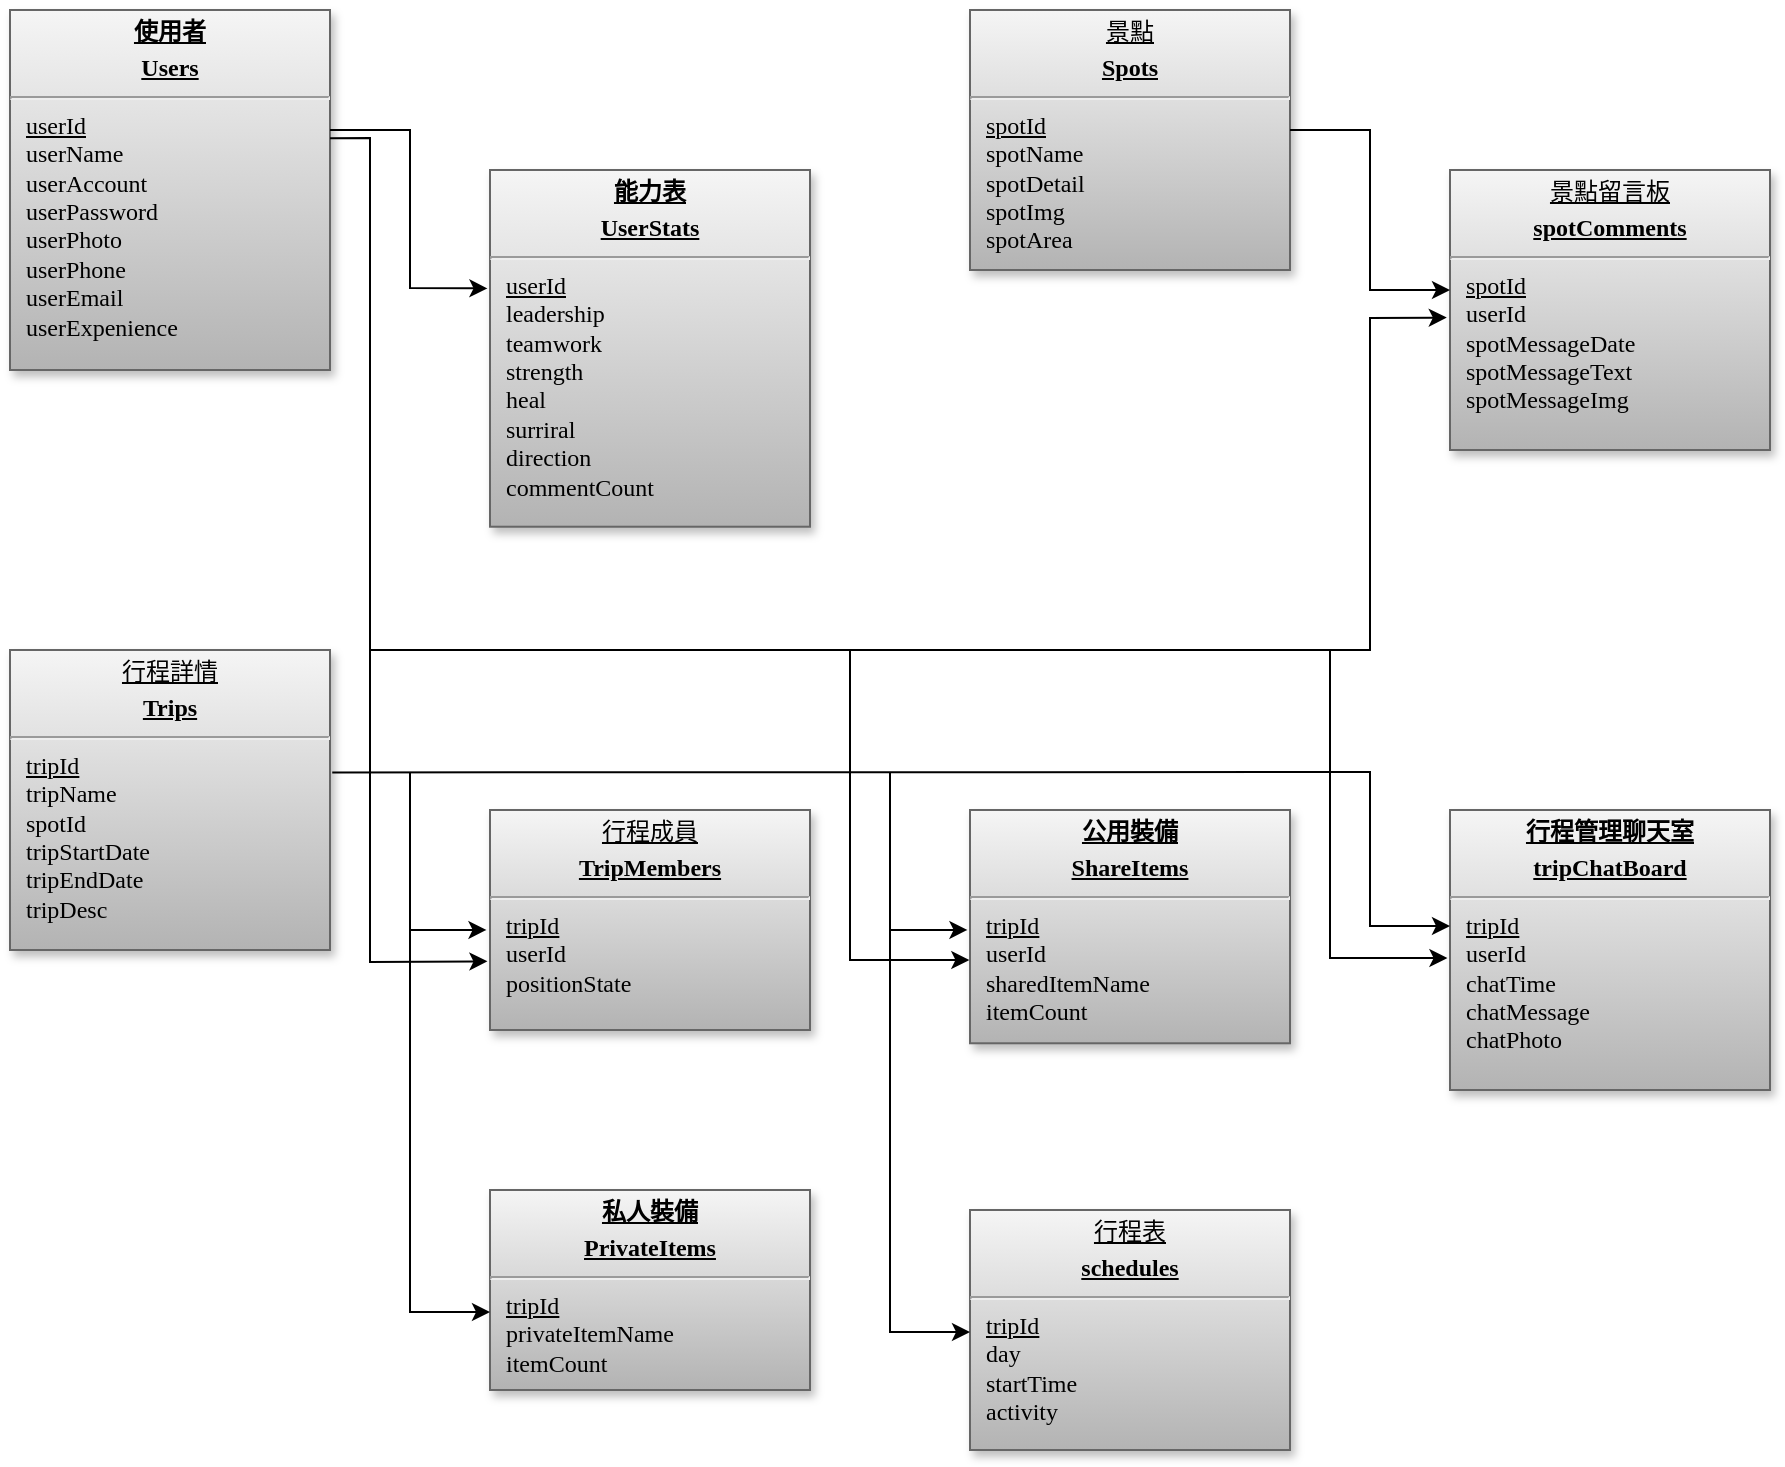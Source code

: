 <mxfile>
    <diagram name="Page-1" id="efa7a0a1-bf9b-a30e-e6df-94a7791c09e9">
        <mxGraphModel dx="1886" dy="885" grid="1" gridSize="10" guides="1" tooltips="1" connect="1" arrows="1" fold="1" page="1" pageScale="1" pageWidth="826" pageHeight="1169" background="none" math="0" shadow="0">
            <root>
                <mxCell id="0"/>
                <mxCell id="1" parent="0"/>
                <mxCell id="25" value="&lt;p style=&quot;text-align: center ; margin: 4px 0px 0px ; text-decoration: underline&quot;&gt;&lt;b&gt;使用者&lt;/b&gt;&lt;/p&gt;&lt;p style=&quot;text-align: center ; margin: 4px 0px 0px ; text-decoration: underline&quot;&gt;&lt;strong&gt;Users&lt;/strong&gt;&lt;/p&gt;&lt;hr&gt;&lt;p style=&quot;margin: 0px 0px 0px 8px&quot;&gt;&lt;u&gt;userId&lt;/u&gt;&lt;/p&gt;&lt;p style=&quot;margin: 0px 0px 0px 8px&quot;&gt;userName&lt;/p&gt;&lt;p style=&quot;margin: 0px 0px 0px 8px&quot;&gt;userAccount&lt;br&gt;&lt;/p&gt;&lt;p style=&quot;margin: 0px 0px 0px 8px&quot;&gt;userPassword&lt;/p&gt;&lt;p style=&quot;margin: 0px 0px 0px 8px&quot;&gt;userPhoto&lt;/p&gt;&lt;p style=&quot;margin: 0px 0px 0px 8px&quot;&gt;userPhone&lt;br&gt;&lt;/p&gt;&lt;p style=&quot;margin: 0px 0px 0px 8px&quot;&gt;userEmail&lt;/p&gt;&lt;p style=&quot;margin: 0px 0px 0px 8px&quot;&gt;&lt;span&gt;userExpenience&lt;/span&gt;&lt;br&gt;&lt;/p&gt;&lt;p style=&quot;margin: 0px 0px 0px 8px&quot;&gt;&lt;br&gt;&lt;/p&gt;" style="verticalAlign=top;align=left;overflow=fill;fontSize=12;fontFamily=Times New Roman;html=1;strokeColor=#666666;shadow=1;fillColor=#f5f5f5;gradientColor=#b3b3b3;fontColor=#000000;" parent="1" vertex="1">
                    <mxGeometry x="-760" y="40" width="160" height="180" as="geometry"/>
                </mxCell>
                <mxCell id="5XHWenP0DDk_uuIquULA-114" value="&lt;p style=&quot;text-align: center ; margin: 4px 0px 0px ; text-decoration: underline&quot;&gt;&lt;b&gt;能力表&lt;/b&gt;&lt;/p&gt;&lt;p style=&quot;text-align: center ; margin: 4px 0px 0px ; text-decoration: underline&quot;&gt;&lt;strong&gt;UserStats&lt;/strong&gt;&lt;/p&gt;&lt;hr&gt;&lt;p style=&quot;margin: 0px ; margin-left: 8px&quot;&gt;&lt;u&gt;userId&lt;/u&gt;&lt;/p&gt;&lt;p style=&quot;margin: 0px ; margin-left: 8px&quot;&gt;leadership&lt;/p&gt;&lt;p style=&quot;margin: 0px ; margin-left: 8px&quot;&gt;teamwork&lt;/p&gt;&lt;p style=&quot;margin: 0px ; margin-left: 8px&quot;&gt;strength&lt;/p&gt;&lt;p style=&quot;margin: 0px ; margin-left: 8px&quot;&gt;heal&lt;/p&gt;&lt;p style=&quot;margin: 0px ; margin-left: 8px&quot;&gt;surriral&lt;/p&gt;&lt;p style=&quot;margin: 0px ; margin-left: 8px&quot;&gt;direction&lt;/p&gt;&lt;p style=&quot;margin: 0px ; margin-left: 8px&quot;&gt;commentCount&lt;/p&gt;" style="verticalAlign=top;align=left;overflow=fill;fontSize=12;fontFamily=Times New Roman;html=1;strokeColor=#666666;shadow=1;fillColor=#f5f5f5;gradientColor=#b3b3b3;fontColor=#000000;" parent="1" vertex="1">
                    <mxGeometry x="-520" y="120" width="160" height="178.36" as="geometry"/>
                </mxCell>
                <mxCell id="5XHWenP0DDk_uuIquULA-118" value="&lt;p style=&quot;text-align: center ; margin: 4px 0px 0px ; text-decoration: underline&quot;&gt;&lt;b&gt;行程管理聊天室&lt;/b&gt;&lt;/p&gt;&lt;p style=&quot;text-align: center ; margin: 4px 0px 0px&quot;&gt;&lt;b&gt;&lt;u&gt;tripChatBoard&lt;/u&gt;&lt;/b&gt;&lt;br&gt;&lt;/p&gt;&lt;hr&gt;&lt;p style=&quot;margin: 0px ; margin-left: 8px&quot;&gt;&lt;u&gt;tripId&lt;/u&gt;&lt;/p&gt;&lt;p style=&quot;margin: 0px ; margin-left: 8px&quot;&gt;userId&lt;/p&gt;&lt;p style=&quot;margin: 0px ; margin-left: 8px&quot;&gt;chatTime&lt;/p&gt;&lt;p style=&quot;margin: 0px ; margin-left: 8px&quot;&gt;chatMessage&lt;/p&gt;&lt;p style=&quot;margin: 0px ; margin-left: 8px&quot;&gt;chatPhoto&lt;/p&gt;" style="verticalAlign=top;align=left;overflow=fill;fontSize=12;fontFamily=Times New Roman;html=1;strokeColor=#666666;shadow=1;fillColor=#f5f5f5;gradientColor=#b3b3b3;fontColor=#000000;" parent="1" vertex="1">
                    <mxGeometry x="-40" y="440" width="160" height="140" as="geometry"/>
                </mxCell>
                <mxCell id="26" value="&lt;p style=&quot;text-align: center ; margin: 4px 0px 0px ; text-decoration: underline&quot;&gt;&lt;b&gt;私人裝備&lt;/b&gt;&lt;/p&gt;&lt;p style=&quot;text-align: center ; margin: 4px 0px 0px ; text-decoration: underline&quot;&gt;&lt;strong&gt;PrivateItems&lt;/strong&gt;&lt;/p&gt;&lt;hr&gt;&lt;p style=&quot;margin: 0px ; margin-left: 8px&quot;&gt;&lt;u&gt;tripId&lt;/u&gt;&lt;/p&gt;&lt;p style=&quot;margin: 0px ; margin-left: 8px&quot;&gt;privateItemName&lt;/p&gt;&lt;p style=&quot;margin: 0px ; margin-left: 8px&quot;&gt;itemCount&lt;br&gt;&lt;/p&gt;&lt;p style=&quot;margin: 0px ; margin-left: 8px&quot;&gt;&lt;br&gt;&lt;/p&gt;" style="verticalAlign=top;align=left;overflow=fill;fontSize=12;fontFamily=Times New Roman;html=1;strokeColor=#666666;shadow=1;fillColor=#f5f5f5;gradientColor=#b3b3b3;fontColor=#000000;" parent="1" vertex="1">
                    <mxGeometry x="-520" y="630" width="160" height="100" as="geometry"/>
                </mxCell>
                <mxCell id="27" value="&lt;p style=&quot;text-align: center ; margin: 4px 0px 0px ; text-decoration: underline&quot;&gt;&lt;b&gt;公用裝備&lt;/b&gt;&lt;/p&gt;&lt;p style=&quot;text-align: center ; margin: 4px 0px 0px ; text-decoration: underline&quot;&gt;&lt;strong&gt;ShareItems&lt;/strong&gt;&lt;/p&gt;&lt;hr&gt;&lt;p style=&quot;margin: 0px ; margin-left: 8px&quot;&gt;&lt;u&gt;tripId&lt;/u&gt;&lt;/p&gt;&lt;p style=&quot;margin: 0px ; margin-left: 8px&quot;&gt;userId&lt;u&gt;&lt;br&gt;&lt;/u&gt;&lt;/p&gt;&lt;p style=&quot;margin: 0px ; margin-left: 8px&quot;&gt;sharedItemName&lt;/p&gt;&lt;p style=&quot;margin: 0px ; margin-left: 8px&quot;&gt;itemCount&lt;/p&gt;&lt;p style=&quot;margin: 0px ; margin-left: 8px&quot;&gt;&lt;br&gt;&lt;/p&gt;" style="verticalAlign=top;align=left;overflow=fill;fontSize=12;fontFamily=Times New Roman;html=1;strokeColor=#666666;shadow=1;fillColor=#f5f5f5;gradientColor=#b3b3b3;fontColor=#000000;" parent="1" vertex="1">
                    <mxGeometry x="-280" y="440" width="160" height="116.64" as="geometry"/>
                </mxCell>
                <mxCell id="28" value="&lt;p style=&quot;text-align: center ; margin: 4px 0px 0px ; text-decoration: underline&quot;&gt;景點&lt;/p&gt;&lt;p style=&quot;text-align: center ; margin: 4px 0px 0px ; text-decoration: underline&quot;&gt;&lt;strong&gt;Spots&lt;/strong&gt;&lt;/p&gt;&lt;hr&gt;&lt;p style=&quot;margin: 0px ; margin-left: 8px&quot;&gt;&lt;u&gt;spotId&lt;/u&gt;&lt;/p&gt;&lt;p style=&quot;margin: 0px ; margin-left: 8px&quot;&gt;spotName&lt;/p&gt;&lt;p style=&quot;margin: 0px ; margin-left: 8px&quot;&gt;spotDetail&lt;/p&gt;&lt;p style=&quot;margin: 0px ; margin-left: 8px&quot;&gt;spotImg&lt;/p&gt;&lt;p style=&quot;margin: 0px ; margin-left: 8px&quot;&gt;spotArea&lt;/p&gt;" style="verticalAlign=top;align=left;overflow=fill;fontSize=12;fontFamily=Times New Roman;html=1;strokeColor=#666666;shadow=1;fillColor=#f5f5f5;gradientColor=#b3b3b3;fontColor=#000000;" parent="1" vertex="1">
                    <mxGeometry x="-280" y="40" width="160" height="130" as="geometry"/>
                </mxCell>
                <mxCell id="29" value="&lt;p style=&quot;text-align: center ; margin: 4px 0px 0px ; text-decoration: underline&quot;&gt;景點留言板&lt;/p&gt;&lt;p style=&quot;text-align: center ; margin: 4px 0px 0px&quot;&gt;&lt;b&gt;&lt;u&gt;spotComments&lt;/u&gt;&lt;/b&gt;&lt;br&gt;&lt;/p&gt;&lt;hr&gt;&lt;p style=&quot;margin: 0px ; margin-left: 8px&quot;&gt;&lt;u&gt;spotId&lt;/u&gt;&lt;/p&gt;&lt;p style=&quot;margin: 0px ; margin-left: 8px&quot;&gt;userId&lt;/p&gt;&lt;p style=&quot;margin: 0px ; margin-left: 8px&quot;&gt;spotMessageDate&lt;/p&gt;&lt;p style=&quot;margin: 0px ; margin-left: 8px&quot;&gt;spotMessageText&lt;/p&gt;&lt;p style=&quot;margin: 0px ; margin-left: 8px&quot;&gt;spotMessageImg&lt;/p&gt;" style="verticalAlign=top;align=left;overflow=fill;fontSize=12;fontFamily=Times New Roman;html=1;strokeColor=#666666;shadow=1;fillColor=#f5f5f5;gradientColor=#b3b3b3;fontColor=#000000;" parent="1" vertex="1">
                    <mxGeometry x="-40" y="120" width="160" height="140" as="geometry"/>
                </mxCell>
                <mxCell id="30" value="&lt;p style=&quot;text-align: center ; margin: 4px 0px 0px ; text-decoration: underline&quot;&gt;行程詳情&lt;/p&gt;&lt;p style=&quot;text-align: center ; margin: 4px 0px 0px ; text-decoration: underline&quot;&gt;&lt;b&gt;Trips&lt;/b&gt;&lt;/p&gt;&lt;hr&gt;&lt;p style=&quot;margin: 0px ; margin-left: 8px&quot;&gt;&lt;u&gt;tripId&lt;/u&gt;&lt;/p&gt;&lt;p style=&quot;margin: 0px ; margin-left: 8px&quot;&gt;tripName&lt;/p&gt;&lt;p style=&quot;margin: 0px ; margin-left: 8px&quot;&gt;spotId&lt;/p&gt;&lt;p style=&quot;margin: 0px ; margin-left: 8px&quot;&gt;tripStartDate&lt;/p&gt;&lt;p style=&quot;margin: 0px ; margin-left: 8px&quot;&gt;tripEndDate&lt;/p&gt;&lt;p style=&quot;margin: 0px ; margin-left: 8px&quot;&gt;tripDesc&lt;/p&gt;" style="verticalAlign=top;align=left;overflow=fill;fontSize=12;fontFamily=Times New Roman;html=1;strokeColor=#666666;shadow=1;fillColor=#f5f5f5;gradientColor=#b3b3b3;fontColor=#000000;" parent="1" vertex="1">
                    <mxGeometry x="-760" y="360" width="160" height="150" as="geometry"/>
                </mxCell>
                <mxCell id="31" value="&lt;p style=&quot;text-align: center ; margin: 4px 0px 0px ; text-decoration: underline&quot;&gt;行程表&lt;/p&gt;&lt;p style=&quot;text-align: center ; margin: 4px 0px 0px ; text-decoration: underline&quot;&gt;&lt;b&gt;schedules&lt;/b&gt;&lt;/p&gt;&lt;hr&gt;&lt;p style=&quot;margin: 0px ; margin-left: 8px&quot;&gt;&lt;u&gt;tripId&lt;/u&gt;&lt;/p&gt;&lt;p style=&quot;margin: 0px ; margin-left: 8px&quot;&gt;day&lt;/p&gt;&lt;p style=&quot;margin: 0px ; margin-left: 8px&quot;&gt;startTime&lt;/p&gt;&lt;p style=&quot;margin: 0px ; margin-left: 8px&quot;&gt;activity&lt;/p&gt;" style="verticalAlign=top;align=left;overflow=fill;fontSize=12;fontFamily=Times New Roman;html=1;strokeColor=#666666;shadow=1;fillColor=#f5f5f5;gradientColor=#b3b3b3;fontColor=#000000;" parent="1" vertex="1">
                    <mxGeometry x="-280" y="640" width="160" height="120" as="geometry"/>
                </mxCell>
                <mxCell id="32" value="&lt;p style=&quot;text-align: center ; margin: 4px 0px 0px ; text-decoration: underline&quot;&gt;行程成員&lt;/p&gt;&lt;p style=&quot;text-align: center ; margin: 4px 0px 0px ; text-decoration: underline&quot;&gt;&lt;b&gt;TripMembers&lt;/b&gt;&lt;/p&gt;&lt;hr&gt;&lt;p style=&quot;margin: 0px ; margin-left: 8px&quot;&gt;&lt;u&gt;tripId&lt;/u&gt;&lt;/p&gt;&lt;p style=&quot;margin: 0px ; margin-left: 8px&quot;&gt;userId&lt;/p&gt;&lt;p style=&quot;margin: 0px ; margin-left: 8px&quot;&gt;positionState&lt;/p&gt;" style="verticalAlign=top;align=left;overflow=fill;fontSize=12;fontFamily=Times New Roman;html=1;strokeColor=#666666;shadow=1;fillColor=#f5f5f5;gradientColor=#b3b3b3;fontColor=#000000;" parent="1" vertex="1">
                    <mxGeometry x="-520" y="440" width="160" height="110" as="geometry"/>
                </mxCell>
                <mxCell id="54" value="" style="endArrow=classic;html=1;entryX=-0.008;entryY=0.332;entryDx=0;entryDy=0;entryPerimeter=0;rounded=0;" edge="1" parent="1" target="5XHWenP0DDk_uuIquULA-114">
                    <mxGeometry width="50" height="50" relative="1" as="geometry">
                        <mxPoint x="-600" y="100" as="sourcePoint"/>
                        <mxPoint x="-490" y="250" as="targetPoint"/>
                        <Array as="points">
                            <mxPoint x="-560" y="100"/>
                            <mxPoint x="-560" y="179"/>
                        </Array>
                    </mxGeometry>
                </mxCell>
                <mxCell id="56" value="" style="endArrow=classic;html=1;rounded=0;exitX=1.007;exitY=0.408;exitDx=0;exitDy=0;exitPerimeter=0;" edge="1" parent="1" source="30">
                    <mxGeometry width="50" height="50" relative="1" as="geometry">
                        <mxPoint x="-580" y="430" as="sourcePoint"/>
                        <mxPoint x="-40" y="498" as="targetPoint"/>
                        <Array as="points">
                            <mxPoint x="-80" y="421"/>
                            <mxPoint x="-80" y="498"/>
                        </Array>
                    </mxGeometry>
                </mxCell>
                <mxCell id="57" value="" style="endArrow=classic;html=1;rounded=0;entryX=0;entryY=0.6;entryDx=0;entryDy=0;entryPerimeter=0;" edge="1" parent="1">
                    <mxGeometry width="50" height="50" relative="1" as="geometry">
                        <mxPoint x="-560" y="421" as="sourcePoint"/>
                        <mxPoint x="-520" y="691" as="targetPoint"/>
                        <Array as="points">
                            <mxPoint x="-560" y="691"/>
                        </Array>
                    </mxGeometry>
                </mxCell>
                <mxCell id="58" value="" style="endArrow=classic;html=1;rounded=0;entryX=-0.011;entryY=0.545;entryDx=0;entryDy=0;entryPerimeter=0;" edge="1" parent="1" target="32">
                    <mxGeometry width="50" height="50" relative="1" as="geometry">
                        <mxPoint x="-560" y="500" as="sourcePoint"/>
                        <mxPoint x="-510" y="470" as="targetPoint"/>
                    </mxGeometry>
                </mxCell>
                <mxCell id="59" value="" style="endArrow=classic;html=1;rounded=0;entryX=0;entryY=0.5;entryDx=0;entryDy=0;" edge="1" parent="1">
                    <mxGeometry width="50" height="50" relative="1" as="geometry">
                        <mxPoint x="-320" y="421" as="sourcePoint"/>
                        <mxPoint x="-280" y="701" as="targetPoint"/>
                        <Array as="points">
                            <mxPoint x="-320" y="701"/>
                        </Array>
                    </mxGeometry>
                </mxCell>
                <mxCell id="60" value="" style="endArrow=classic;html=1;rounded=0;entryX=-0.008;entryY=0.514;entryDx=0;entryDy=0;entryPerimeter=0;" edge="1" parent="1" target="27">
                    <mxGeometry width="50" height="50" relative="1" as="geometry">
                        <mxPoint x="-320" y="500" as="sourcePoint"/>
                        <mxPoint x="-300" y="498" as="targetPoint"/>
                    </mxGeometry>
                </mxCell>
                <mxCell id="61" value="" style="endArrow=classic;html=1;rounded=0;exitX=1;exitY=0.462;exitDx=0;exitDy=0;exitPerimeter=0;entryX=0;entryY=0.429;entryDx=0;entryDy=0;entryPerimeter=0;" edge="1" parent="1" source="28" target="29">
                    <mxGeometry width="50" height="50" relative="1" as="geometry">
                        <mxPoint x="-90" y="100" as="sourcePoint"/>
                        <mxPoint x="-60" y="240" as="targetPoint"/>
                        <Array as="points">
                            <mxPoint x="-80" y="100"/>
                            <mxPoint x="-80" y="180"/>
                        </Array>
                    </mxGeometry>
                </mxCell>
                <mxCell id="62" value="" style="endArrow=classic;html=1;rounded=0;entryX=-0.008;entryY=0.688;entryDx=0;entryDy=0;entryPerimeter=0;exitX=1;exitY=0.356;exitDx=0;exitDy=0;exitPerimeter=0;" edge="1" parent="1" source="25" target="32">
                    <mxGeometry width="50" height="50" relative="1" as="geometry">
                        <mxPoint x="-590" y="104" as="sourcePoint"/>
                        <mxPoint x="-530" y="520" as="targetPoint"/>
                        <Array as="points">
                            <mxPoint x="-580" y="104"/>
                            <mxPoint x="-580" y="516"/>
                        </Array>
                    </mxGeometry>
                </mxCell>
                <mxCell id="63" value="" style="endArrow=classic;html=1;rounded=0;entryX=-0.01;entryY=0.527;entryDx=0;entryDy=0;entryPerimeter=0;" edge="1" parent="1" target="29">
                    <mxGeometry width="50" height="50" relative="1" as="geometry">
                        <mxPoint x="-580" y="360" as="sourcePoint"/>
                        <mxPoint x="-50" y="200" as="targetPoint"/>
                        <Array as="points">
                            <mxPoint x="-80" y="360"/>
                            <mxPoint x="-80" y="194"/>
                        </Array>
                    </mxGeometry>
                </mxCell>
                <mxCell id="64" value="" style="endArrow=classic;html=1;rounded=0;entryX=-0.002;entryY=0.643;entryDx=0;entryDy=0;entryPerimeter=0;" edge="1" parent="1" target="27">
                    <mxGeometry width="50" height="50" relative="1" as="geometry">
                        <mxPoint x="-340" y="360" as="sourcePoint"/>
                        <mxPoint x="-280" y="515" as="targetPoint"/>
                        <Array as="points">
                            <mxPoint x="-340" y="515"/>
                        </Array>
                    </mxGeometry>
                </mxCell>
                <mxCell id="65" value="" style="endArrow=classic;html=1;rounded=0;entryX=-0.008;entryY=0.529;entryDx=0;entryDy=0;entryPerimeter=0;" edge="1" parent="1" target="5XHWenP0DDk_uuIquULA-118">
                    <mxGeometry width="50" height="50" relative="1" as="geometry">
                        <mxPoint x="-100" y="360" as="sourcePoint"/>
                        <mxPoint x="-40" y="510" as="targetPoint"/>
                        <Array as="points">
                            <mxPoint x="-100" y="514"/>
                        </Array>
                    </mxGeometry>
                </mxCell>
            </root>
        </mxGraphModel>
    </diagram>
</mxfile>